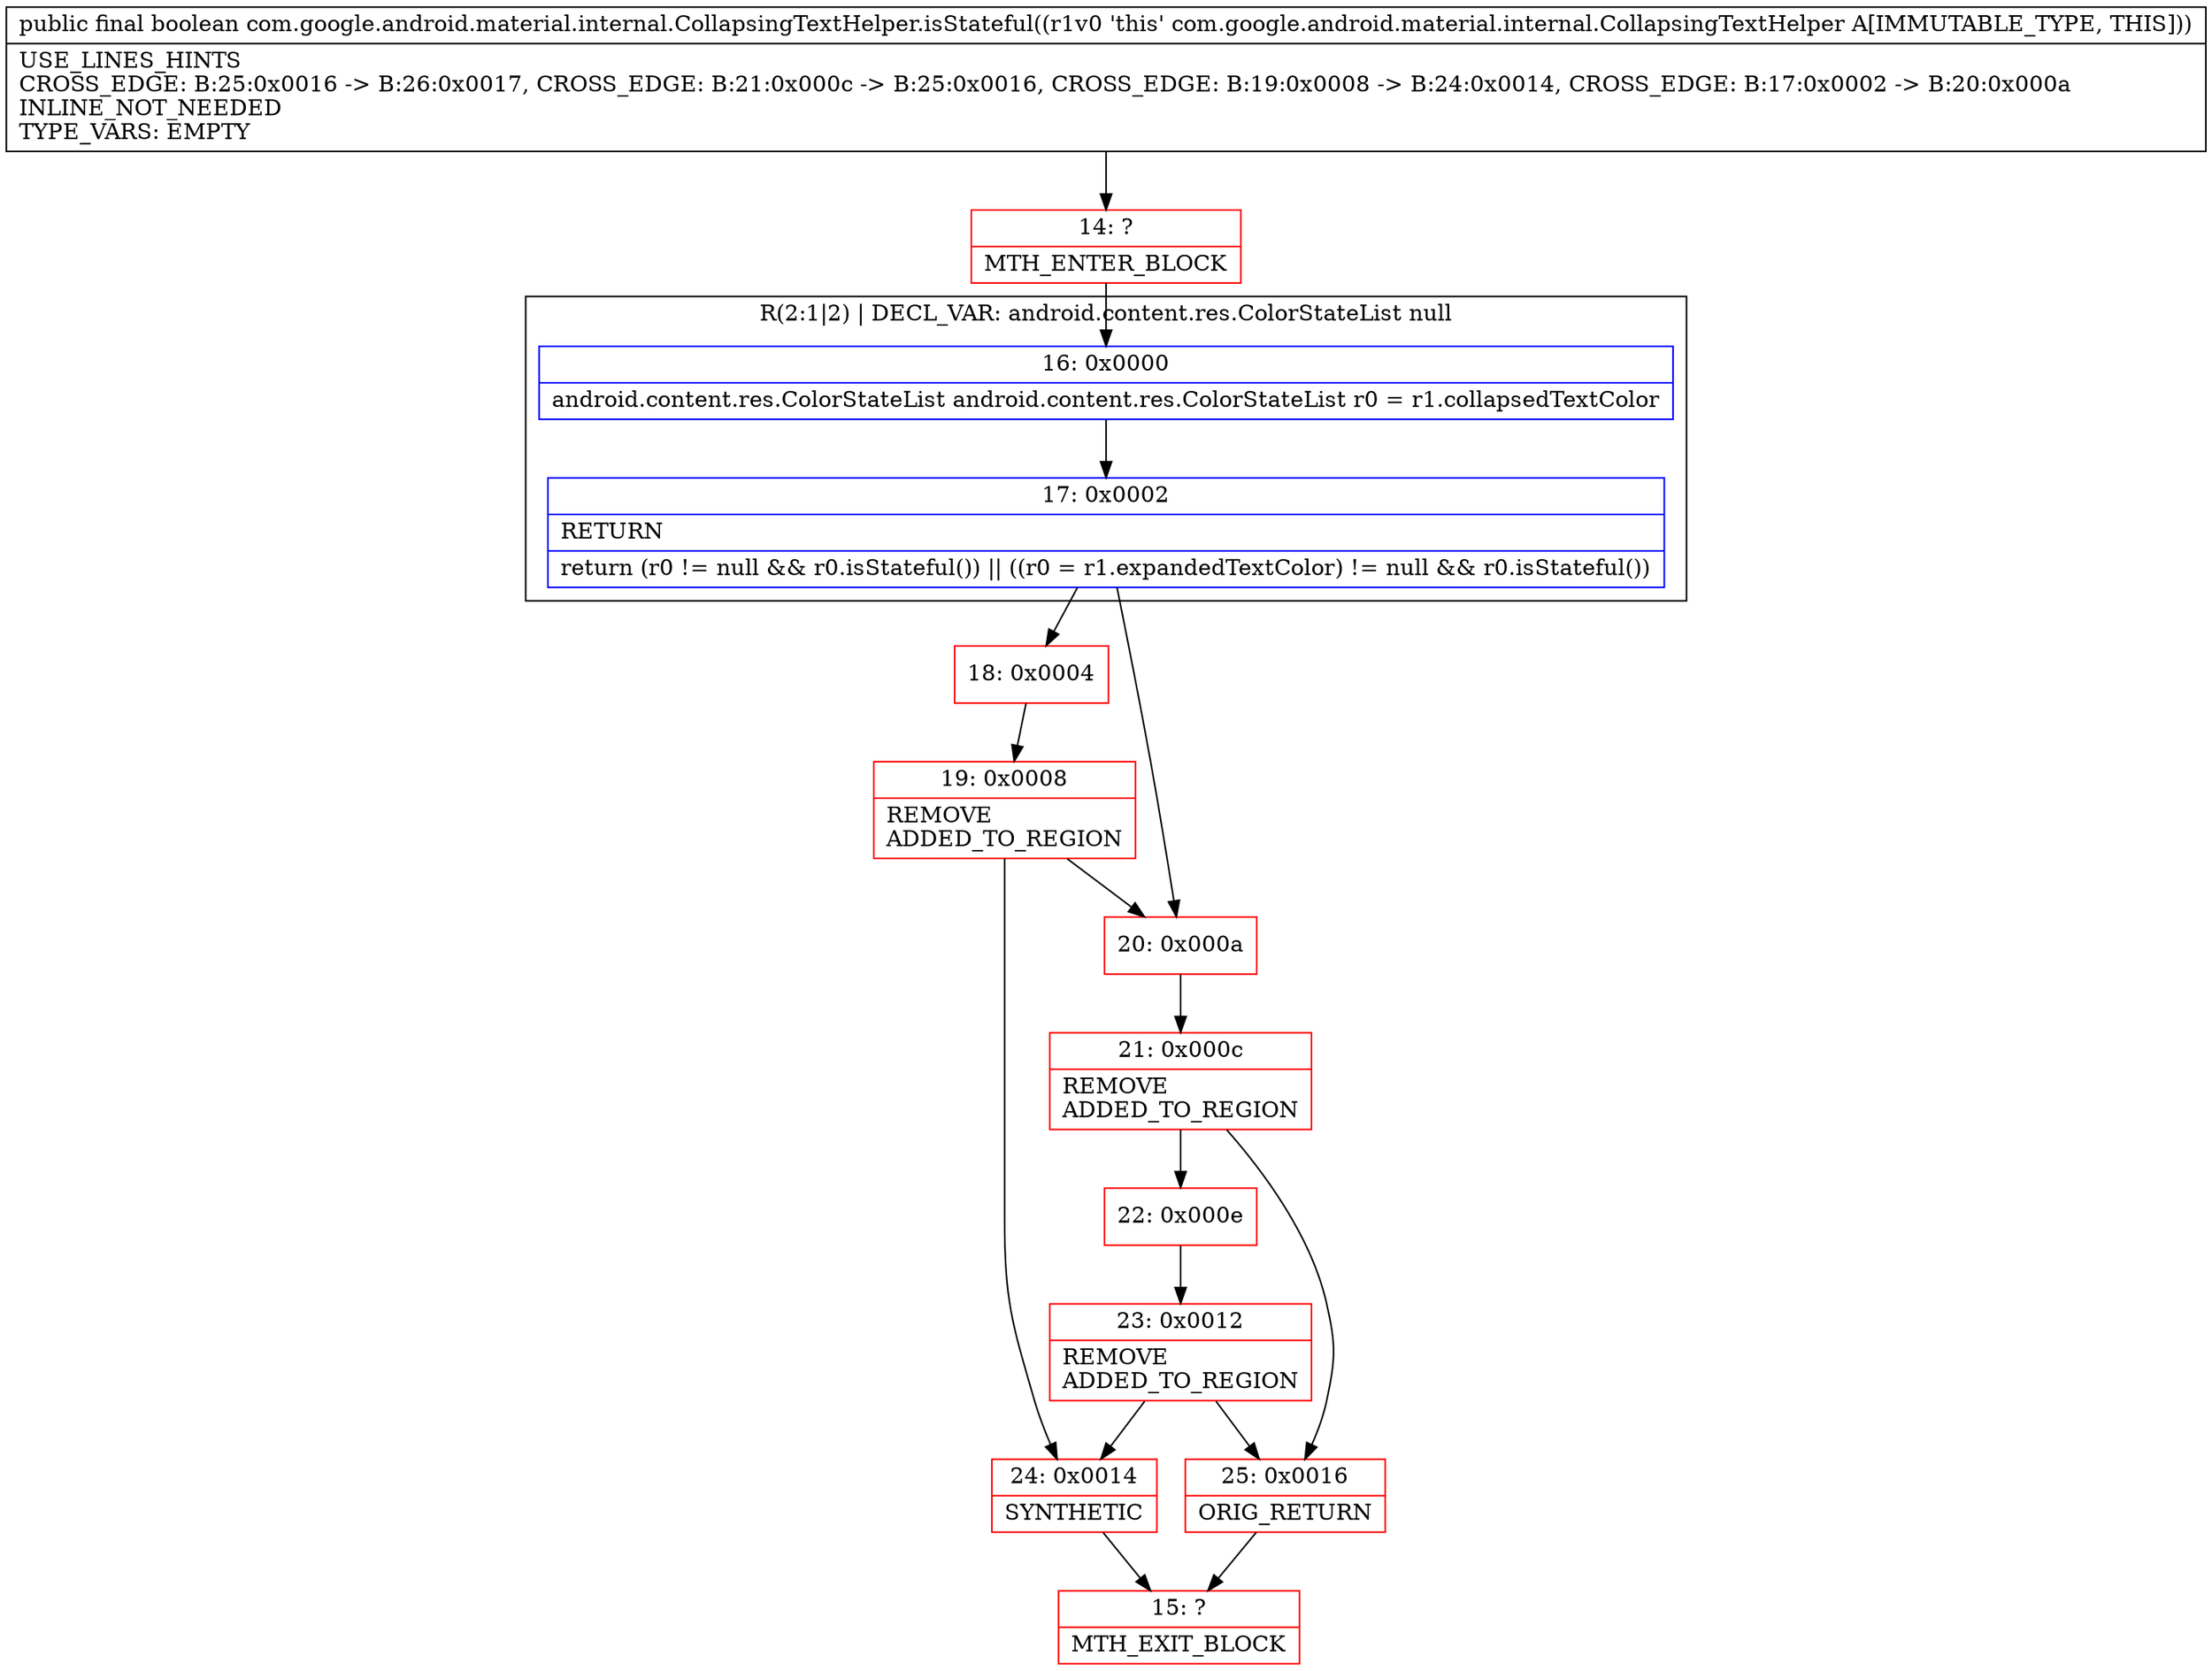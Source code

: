 digraph "CFG forcom.google.android.material.internal.CollapsingTextHelper.isStateful()Z" {
subgraph cluster_Region_1467966966 {
label = "R(2:1|2) | DECL_VAR: android.content.res.ColorStateList null\l";
node [shape=record,color=blue];
Node_16 [shape=record,label="{16\:\ 0x0000|android.content.res.ColorStateList android.content.res.ColorStateList r0 = r1.collapsedTextColor\l}"];
Node_17 [shape=record,label="{17\:\ 0x0002|RETURN\l|return (r0 != null && r0.isStateful()) \|\| ((r0 = r1.expandedTextColor) != null && r0.isStateful())\l}"];
}
Node_14 [shape=record,color=red,label="{14\:\ ?|MTH_ENTER_BLOCK\l}"];
Node_18 [shape=record,color=red,label="{18\:\ 0x0004}"];
Node_19 [shape=record,color=red,label="{19\:\ 0x0008|REMOVE\lADDED_TO_REGION\l}"];
Node_24 [shape=record,color=red,label="{24\:\ 0x0014|SYNTHETIC\l}"];
Node_15 [shape=record,color=red,label="{15\:\ ?|MTH_EXIT_BLOCK\l}"];
Node_20 [shape=record,color=red,label="{20\:\ 0x000a}"];
Node_21 [shape=record,color=red,label="{21\:\ 0x000c|REMOVE\lADDED_TO_REGION\l}"];
Node_22 [shape=record,color=red,label="{22\:\ 0x000e}"];
Node_23 [shape=record,color=red,label="{23\:\ 0x0012|REMOVE\lADDED_TO_REGION\l}"];
Node_25 [shape=record,color=red,label="{25\:\ 0x0016|ORIG_RETURN\l}"];
MethodNode[shape=record,label="{public final boolean com.google.android.material.internal.CollapsingTextHelper.isStateful((r1v0 'this' com.google.android.material.internal.CollapsingTextHelper A[IMMUTABLE_TYPE, THIS]))  | USE_LINES_HINTS\lCROSS_EDGE: B:25:0x0016 \-\> B:26:0x0017, CROSS_EDGE: B:21:0x000c \-\> B:25:0x0016, CROSS_EDGE: B:19:0x0008 \-\> B:24:0x0014, CROSS_EDGE: B:17:0x0002 \-\> B:20:0x000a\lINLINE_NOT_NEEDED\lTYPE_VARS: EMPTY\l}"];
MethodNode -> Node_14;Node_16 -> Node_17;
Node_17 -> Node_18;
Node_17 -> Node_20;
Node_14 -> Node_16;
Node_18 -> Node_19;
Node_19 -> Node_20;
Node_19 -> Node_24;
Node_24 -> Node_15;
Node_20 -> Node_21;
Node_21 -> Node_22;
Node_21 -> Node_25;
Node_22 -> Node_23;
Node_23 -> Node_24;
Node_23 -> Node_25;
Node_25 -> Node_15;
}

